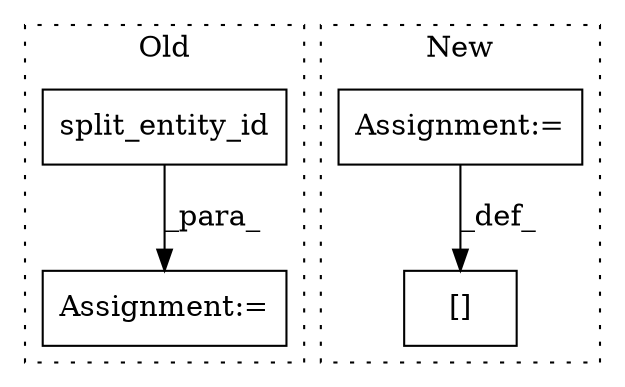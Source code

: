 digraph G {
subgraph cluster0 {
1 [label="split_entity_id" a="32" s="6785,6813" l="16,1" shape="box"];
4 [label="Assignment:=" a="7" s="6783" l="2" shape="box"];
label = "Old";
style="dotted";
}
subgraph cluster1 {
2 [label="[]" a="2" s="6794,6818" l="7,1" shape="box"];
3 [label="Assignment:=" a="7" s="6819" l="1" shape="box"];
label = "New";
style="dotted";
}
1 -> 4 [label="_para_"];
3 -> 2 [label="_def_"];
}